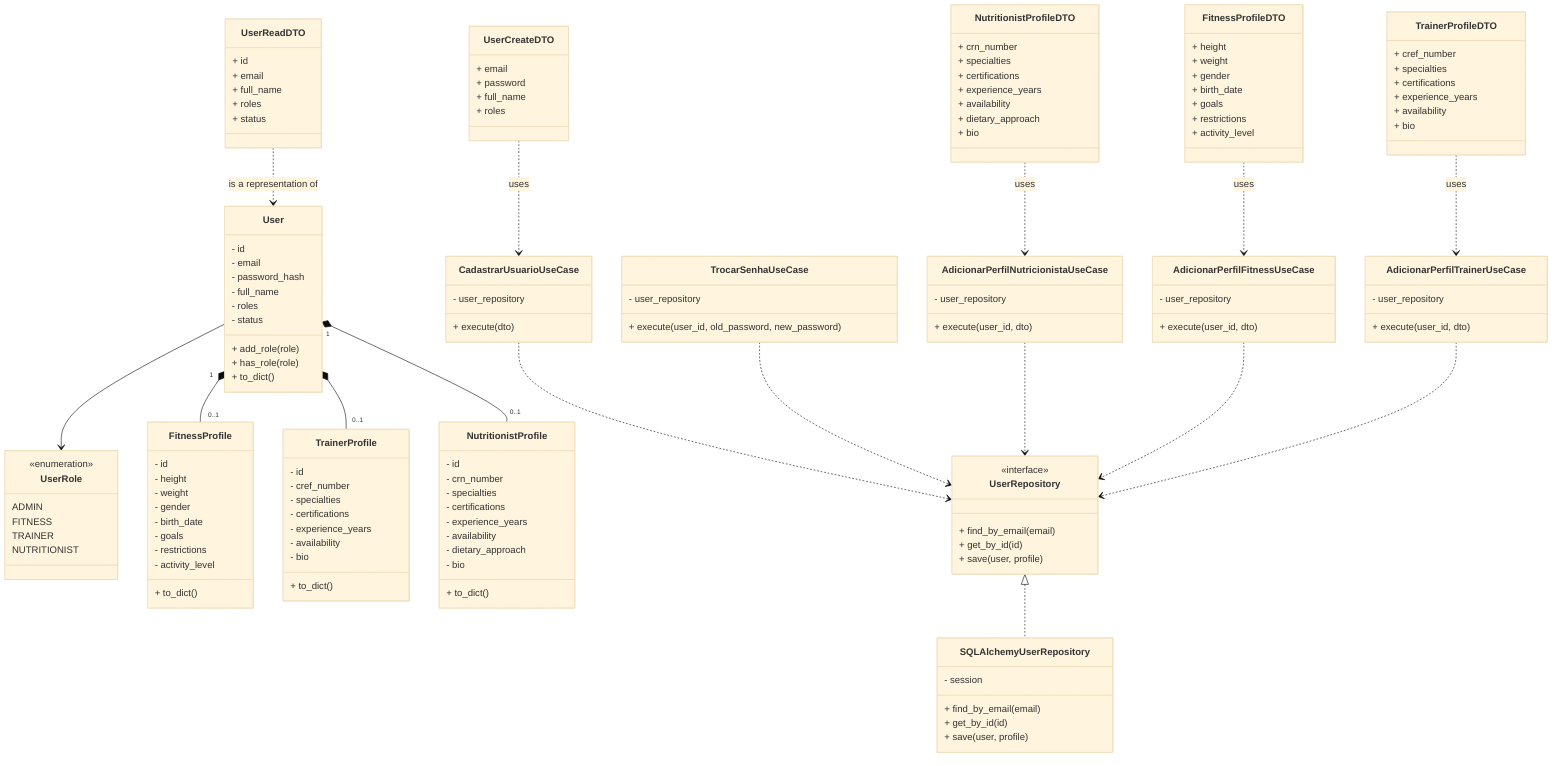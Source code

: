 %%{init: { 'theme': 'base' } }%%

classDiagram
    %% Entidades principais
    class User {
        - id
        - email
        - password_hash
        - full_name
        - roles
        - status
        + add_role(role)
        + has_role(role)
        + to_dict()
    }

    class UserRole {
        <<enumeration>>
        ADMIN
        FITNESS
        TRAINER
        NUTRITIONIST
    }

    class FitnessProfile {
        - id
        - height
        - weight
        - gender
        - birth_date
        - goals
        - restrictions
        - activity_level
        + to_dict()
    }

    class TrainerProfile {
        - id
        - cref_number
        - specialties
        - certifications
        - experience_years
        - availability
        - bio
        + to_dict()
    }

    class NutritionistProfile {
        - id
        - crn_number
        - specialties
        - certifications
        - experience_years
        - availability
        - dietary_approach
        - bio
        + to_dict()
    }

    %% DTOs
    class FitnessProfileDTO {
        + height
        + weight
        + gender
        + birth_date
        + goals
        + restrictions
        + activity_level
    }

    class TrainerProfileDTO {
        + cref_number
        + specialties
        + certifications
        + experience_years
        + availability
        + bio
    }

    class NutritionistProfileDTO {
        + crn_number
        + specialties
        + certifications
        + experience_years
        + availability
        + dietary_approach
        + bio
    }

    class UserCreateDTO {
        + email
        + password
        + full_name
        + roles
    }

    class UserReadDTO {
        + id
        + email
        + full_name
        + roles
        + status
    }

    %% Interfaces de Repositório
    class UserRepository {
        <<interface>>
        + find_by_email(email)
        + get_by_id(id)
        + save(user, profile)
    }

    %% Implementações de Repositório
    class SQLAlchemyUserRepository {
        - session
        + find_by_email(email)
        + get_by_id(id)
        + save(user, profile)
    }

    %% Use Cases
    class CadastrarUsuarioUseCase {
        - user_repository
        + execute(dto)
    }

    class TrocarSenhaUseCase {
        - user_repository
        + execute(user_id, old_password, new_password)
    }

    class AdicionarPerfilNutricionistaUseCase {
        - user_repository
        + execute(user_id, dto)
    }

    class AdicionarPerfilFitnessUseCase {
        - user_repository
        + execute(user_id, dto)
    }

    class AdicionarPerfilTrainerUseCase {
        - user_repository
        + execute(user_id, dto)
    }

    %% Relacionamentos
    User "1" *-- "0..1" FitnessProfile
    User "1" *-- "0..1" TrainerProfile
    User "1" *-- "0..1" NutritionistProfile
    User --> UserRole

    UserRepository <|.. SQLAlchemyUserRepository

    CadastrarUsuarioUseCase ..> UserRepository
    TrocarSenhaUseCase ..> UserRepository
    AdicionarPerfilNutricionistaUseCase ..> UserRepository
    AdicionarPerfilFitnessUseCase ..> UserRepository
    AdicionarPerfilTrainerUseCase ..> UserRepository

    UserCreateDTO ..> CadastrarUsuarioUseCase : uses
    UserReadDTO ..> User : is a representation of
    FitnessProfileDTO ..> AdicionarPerfilFitnessUseCase : uses
    TrainerProfileDTO ..> AdicionarPerfilTrainerUseCase : uses
    NutritionistProfileDTO ..> AdicionarPerfilNutricionistaUseCase : uses